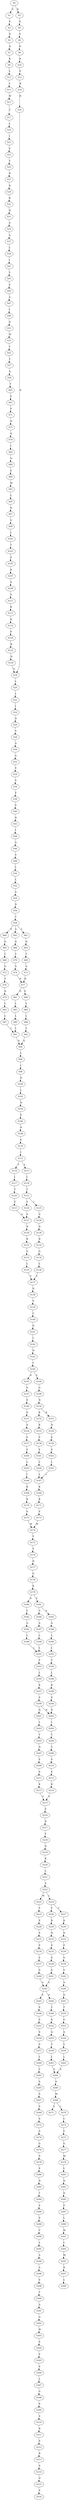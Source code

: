 strict digraph  {
	S0 -> S1 [ label = S ];
	S0 -> S2 [ label = K ];
	S1 -> S3 [ label = V ];
	S2 -> S4 [ label = S ];
	S3 -> S5 [ label = D ];
	S4 -> S6 [ label = S ];
	S5 -> S7 [ label = Q ];
	S6 -> S8 [ label = R ];
	S7 -> S9 [ label = K ];
	S8 -> S10 [ label = R ];
	S9 -> S11 [ label = L ];
	S10 -> S12 [ label = P ];
	S11 -> S13 [ label = L ];
	S12 -> S14 [ label = R ];
	S13 -> S15 [ label = M ];
	S14 -> S16 [ label = H ];
	S15 -> S17 [ label = T ];
	S16 -> S18 [ label = N ];
	S17 -> S19 [ label = L ];
	S18 -> S20 [ label = L ];
	S19 -> S21 [ label = I ];
	S20 -> S22 [ label = L ];
	S21 -> S23 [ label = E ];
	S22 -> S24 [ label = I ];
	S23 -> S25 [ label = Y ];
	S24 -> S26 [ label = D ];
	S25 -> S27 [ label = N ];
	S26 -> S28 [ label = V ];
	S27 -> S29 [ label = N ];
	S28 -> S30 [ label = A ];
	S29 -> S31 [ label = R ];
	S30 -> S32 [ label = G ];
	S31 -> S33 [ label = H ];
	S32 -> S34 [ label = V ];
	S33 -> S35 [ label = A ];
	S34 -> S36 [ label = V ];
	S35 -> S37 [ label = A ];
	S36 -> S38 [ label = E ];
	S37 -> S39 [ label = L ];
	S38 -> S40 [ label = S ];
	S39 -> S41 [ label = I ];
	S40 -> S42 [ label = D ];
	S41 -> S43 [ label = V ];
	S42 -> S44 [ label = I ];
	S43 -> S45 [ label = P ];
	S44 -> S46 [ label = A ];
	S45 -> S47 [ label = A ];
	S46 -> S48 [ label = V ];
	S47 -> S49 [ label = I ];
	S48 -> S50 [ label = L ];
	S49 -> S51 [ label = D ];
	S50 -> S52 [ label = L ];
	S51 -> S53 [ label = M ];
	S52 -> S54 [ label = A ];
	S53 -> S55 [ label = T ];
	S54 -> S56 [ label = D ];
	S55 -> S57 [ label = T ];
	S56 -> S58 [ label = T ];
	S57 -> S59 [ label = S ];
	S58 -> S60 [ label = S ];
	S58 -> S61 [ label = T ];
	S58 -> S62 [ label = A ];
	S59 -> S63 [ label = Y ];
	S60 -> S64 [ label = Q ];
	S61 -> S65 [ label = Q ];
	S62 -> S66 [ label = Q ];
	S63 -> S67 [ label = E ];
	S64 -> S68 [ label = C ];
	S65 -> S69 [ label = C ];
	S66 -> S70 [ label = C ];
	S67 -> S71 [ label = P ];
	S68 -> S72 [ label = G ];
	S69 -> S73 [ label = G ];
	S70 -> S74 [ label = G ];
	S71 -> S75 [ label = N ];
	S72 -> S76 [ label = Y ];
	S73 -> S77 [ label = H ];
	S74 -> S77 [ label = H ];
	S75 -> S78 [ label = Q ];
	S76 -> S79 [ label = D ];
	S77 -> S80 [ label = E ];
	S77 -> S81 [ label = D ];
	S78 -> S82 [ label = I ];
	S79 -> S83 [ label = L ];
	S80 -> S84 [ label = L ];
	S81 -> S85 [ label = L ];
	S82 -> S86 [ label = Q ];
	S83 -> S87 [ label = L ];
	S84 -> S88 [ label = L ];
	S85 -> S89 [ label = L ];
	S86 -> S90 [ label = E ];
	S87 -> S91 [ label = L ];
	S88 -> S92 [ label = L ];
	S89 -> S91 [ label = L ];
	S90 -> S93 [ label = M ];
	S91 -> S94 [ label = Q ];
	S92 -> S94 [ label = Q ];
	S93 -> S95 [ label = L ];
	S94 -> S96 [ label = L ];
	S95 -> S97 [ label = K ];
	S96 -> S98 [ label = I ];
	S97 -> S99 [ label = V ];
	S98 -> S100 [ label = D ];
	S99 -> S101 [ label = I ];
	S100 -> S102 [ label = L ];
	S101 -> S103 [ label = T ];
	S102 -> S104 [ label = N ];
	S103 -> S105 [ label = P ];
	S104 -> S106 [ label = E ];
	S105 -> S107 [ label = R ];
	S106 -> S108 [ label = N ];
	S107 -> S109 [ label = S ];
	S108 -> S110 [ label = E ];
	S109 -> S111 [ label = S ];
	S110 -> S112 [ label = I ];
	S111 -> S113 [ label = R ];
	S112 -> S114 [ label = T ];
	S112 -> S115 [ label = A ];
	S113 -> S116 [ label = K ];
	S114 -> S117 [ label = I ];
	S115 -> S118 [ label = I ];
	S116 -> S119 [ label = P ];
	S117 -> S120 [ label = T ];
	S118 -> S121 [ label = T ];
	S119 -> S122 [ label = R ];
	S120 -> S123 [ label = V ];
	S121 -> S124 [ label = V ];
	S121 -> S125 [ label = I ];
	S122 -> S126 [ label = H ];
	S123 -> S127 [ label = A ];
	S124 -> S127 [ label = A ];
	S125 -> S128 [ label = A ];
	S126 -> S18 [ label = N ];
	S127 -> S129 [ label = N ];
	S128 -> S130 [ label = D ];
	S129 -> S131 [ label = R ];
	S130 -> S132 [ label = R ];
	S131 -> S133 [ label = G ];
	S132 -> S134 [ label = G ];
	S133 -> S135 [ label = L ];
	S134 -> S136 [ label = L ];
	S135 -> S137 [ label = V ];
	S136 -> S137 [ label = V ];
	S137 -> S138 [ label = D ];
	S138 -> S139 [ label = V ];
	S139 -> S140 [ label = C ];
	S140 -> S141 [ label = N ];
	S141 -> S142 [ label = I ];
	S142 -> S143 [ label = N ];
	S143 -> S144 [ label = L ];
	S144 -> S145 [ label = D ];
	S144 -> S146 [ label = E ];
	S145 -> S147 [ label = G ];
	S146 -> S148 [ label = G ];
	S147 -> S149 [ label = S ];
	S148 -> S150 [ label = N ];
	S149 -> S151 [ label = S ];
	S150 -> S152 [ label = K ];
	S150 -> S153 [ label = R ];
	S151 -> S154 [ label = S ];
	S152 -> S155 [ label = K ];
	S153 -> S156 [ label = N ];
	S154 -> S157 [ label = E ];
	S155 -> S158 [ label = E ];
	S156 -> S159 [ label = E ];
	S157 -> S160 [ label = E ];
	S158 -> S161 [ label = E ];
	S159 -> S162 [ label = E ];
	S160 -> S163 [ label = L ];
	S161 -> S164 [ label = L ];
	S162 -> S165 [ label = L ];
	S163 -> S166 [ label = I ];
	S164 -> S167 [ label = L ];
	S165 -> S167 [ label = L ];
	S166 -> S168 [ label = K ];
	S167 -> S169 [ label = K ];
	S168 -> S170 [ label = K ];
	S169 -> S171 [ label = K ];
	S170 -> S172 [ label = V ];
	S171 -> S173 [ label = V ];
	S172 -> S174 [ label = M ];
	S173 -> S174 [ label = M ];
	S174 -> S175 [ label = Y ];
	S175 -> S176 [ label = Y ];
	S176 -> S177 [ label = D ];
	S177 -> S178 [ label = G ];
	S178 -> S179 [ label = K ];
	S179 -> S180 [ label = D ];
	S179 -> S181 [ label = E ];
	S180 -> S182 [ label = C ];
	S181 -> S183 [ label = S ];
	S181 -> S184 [ label = C ];
	S182 -> S185 [ label = A ];
	S183 -> S186 [ label = A ];
	S184 -> S187 [ label = A ];
	S185 -> S188 [ label = L ];
	S186 -> S189 [ label = L ];
	S187 -> S190 [ label = L ];
	S188 -> S191 [ label = L ];
	S189 -> S192 [ label = L ];
	S190 -> S191 [ label = L ];
	S191 -> S193 [ label = F ];
	S192 -> S194 [ label = Y ];
	S193 -> S195 [ label = L ];
	S194 -> S196 [ label = L ];
	S195 -> S197 [ label = K ];
	S196 -> S198 [ label = K ];
	S197 -> S199 [ label = E ];
	S198 -> S200 [ label = E ];
	S199 -> S201 [ label = N ];
	S199 -> S202 [ label = D ];
	S200 -> S202 [ label = D ];
	S201 -> S203 [ label = L ];
	S202 -> S204 [ label = L ];
	S203 -> S205 [ label = T ];
	S204 -> S206 [ label = T ];
	S205 -> S207 [ label = N ];
	S206 -> S208 [ label = T ];
	S207 -> S209 [ label = E ];
	S208 -> S210 [ label = E ];
	S209 -> S211 [ label = E ];
	S210 -> S212 [ label = E ];
	S211 -> S213 [ label = K ];
	S212 -> S214 [ label = K ];
	S213 -> S215 [ label = V ];
	S214 -> S215 [ label = V ];
	S215 -> S216 [ label = E ];
	S216 -> S217 [ label = R ];
	S217 -> S218 [ label = V ];
	S218 -> S219 [ label = D ];
	S219 -> S220 [ label = K ];
	S220 -> S221 [ label = L ];
	S221 -> S222 [ label = A ];
	S222 -> S223 [ label = M ];
	S222 -> S224 [ label = L ];
	S223 -> S225 [ label = V ];
	S224 -> S226 [ label = F ];
	S224 -> S227 [ label = Y ];
	S225 -> S228 [ label = E ];
	S226 -> S229 [ label = R ];
	S227 -> S230 [ label = K ];
	S228 -> S231 [ label = S ];
	S229 -> S232 [ label = N ];
	S230 -> S233 [ label = D ];
	S231 -> S234 [ label = P ];
	S232 -> S235 [ label = P ];
	S233 -> S236 [ label = P ];
	S234 -> S237 [ label = S ];
	S235 -> S238 [ label = S ];
	S236 -> S239 [ label = S ];
	S237 -> S240 [ label = S ];
	S238 -> S241 [ label = S ];
	S239 -> S242 [ label = S ];
	S240 -> S243 [ label = S ];
	S241 -> S243 [ label = S ];
	S242 -> S244 [ label = A ];
	S243 -> S245 [ label = S ];
	S243 -> S246 [ label = D ];
	S244 -> S247 [ label = D ];
	S245 -> S248 [ label = S ];
	S246 -> S249 [ label = T ];
	S247 -> S250 [ label = T ];
	S248 -> S251 [ label = P ];
	S249 -> S252 [ label = S ];
	S250 -> S253 [ label = G ];
	S251 -> S254 [ label = S ];
	S252 -> S255 [ label = Q ];
	S253 -> S256 [ label = Q ];
	S254 -> S257 [ label = S ];
	S255 -> S258 [ label = Y ];
	S256 -> S259 [ label = Y ];
	S257 -> S260 [ label = L ];
	S258 -> S261 [ label = L ];
	S259 -> S262 [ label = L ];
	S260 -> S263 [ label = L ];
	S261 -> S264 [ label = A ];
	S262 -> S264 [ label = A ];
	S263 -> S265 [ label = S ];
	S264 -> S266 [ label = A ];
	S265 -> S267 [ label = S ];
	S266 -> S268 [ label = M ];
	S267 -> S269 [ label = S ];
	S268 -> S270 [ label = I ];
	S268 -> S271 [ label = V ];
	S269 -> S272 [ label = S ];
	S270 -> S273 [ label = C ];
	S272 -> S274 [ label = A ];
	S273 -> S275 [ label = F ];
	S274 -> S276 [ label = G ];
	S275 -> S277 [ label = G ];
	S276 -> S278 [ label = S ];
	S277 -> S279 [ label = M ];
	S278 -> S280 [ label = P ];
	S279 -> S281 [ label = L ];
	S280 -> S282 [ label = D ];
	S281 -> S283 [ label = N ];
	S282 -> S284 [ label = T ];
	S283 -> S285 [ label = D ];
	S284 -> S286 [ label = S ];
	S285 -> S287 [ label = P ];
	S286 -> S288 [ label = P ];
	S287 -> S289 [ label = L ];
	S288 -> S290 [ label = C ];
	S289 -> S291 [ label = M ];
	S290 -> S292 [ label = L ];
	S291 -> S293 [ label = L ];
	S292 -> S294 [ label = A ];
	S293 -> S295 [ label = M ];
	S294 -> S296 [ label = A ];
	S295 -> S297 [ label = R ];
	S296 -> S298 [ label = V ];
	S297 -> S299 [ label = L ];
	S298 -> S300 [ label = T ];
	S300 -> S301 [ label = A ];
	S301 -> S302 [ label = G ];
	S302 -> S303 [ label = W ];
	S303 -> S304 [ label = S ];
	S304 -> S305 [ label = P ];
	S305 -> S306 [ label = P ];
	S306 -> S307 [ label = L ];
	S307 -> S308 [ label = G ];
	S308 -> S309 [ label = P ];
	S309 -> S310 [ label = S ];
	S310 -> S311 [ label = R ];
	S311 -> S312 [ label = P ];
	S312 -> S313 [ label = R ];
	S313 -> S314 [ label = S ];
	S314 -> S315 [ label = G ];
	S315 -> S316 [ label = P ];
}
